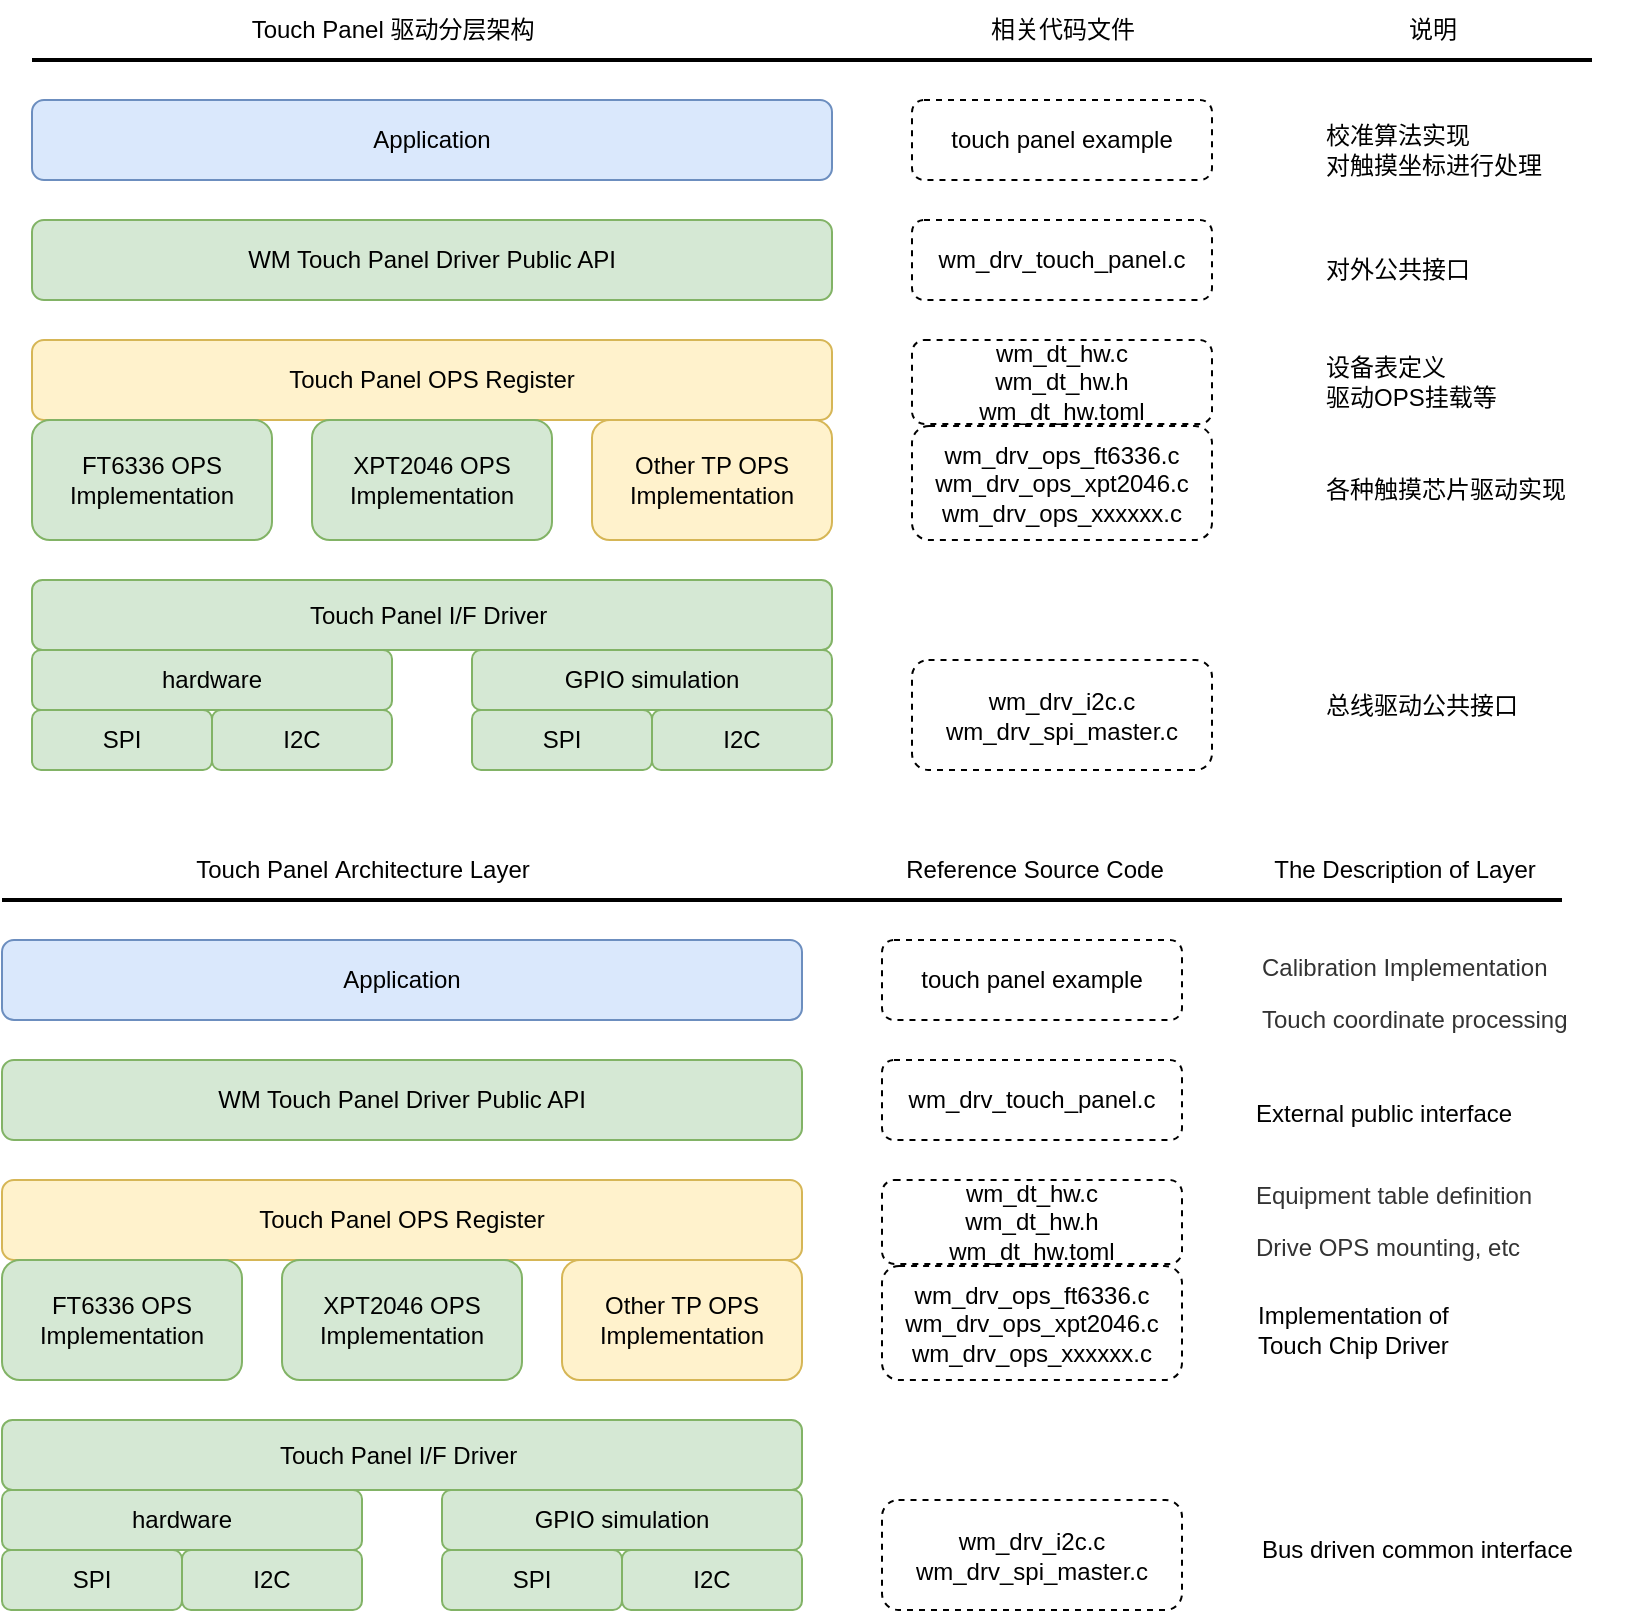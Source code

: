 <mxfile version="21.7.5" type="device">
  <diagram id="prtHgNgQTEPvFCAcTncT" name="Page-1">
    <mxGraphModel dx="933" dy="530" grid="0" gridSize="10" guides="1" tooltips="1" connect="1" arrows="1" fold="1" page="1" pageScale="1" pageWidth="827" pageHeight="1169" math="0" shadow="0">
      <root>
        <mxCell id="0" />
        <mxCell id="1" parent="0" />
        <mxCell id="5UiWwszeNNdzOxaOKwMR-2" value="Application" style="rounded=1;whiteSpace=wrap;html=1;fillColor=#dae8fc;strokeColor=#6c8ebf;" parent="1" vertex="1">
          <mxGeometry x="27" y="239" width="400" height="40" as="geometry" />
        </mxCell>
        <mxCell id="5UiWwszeNNdzOxaOKwMR-3" value="WM Touch Panel Driver Public API" style="rounded=1;whiteSpace=wrap;html=1;fillColor=#d5e8d4;strokeColor=#82b366;" parent="1" vertex="1">
          <mxGeometry x="27" y="299" width="400" height="40" as="geometry" />
        </mxCell>
        <mxCell id="5UiWwszeNNdzOxaOKwMR-4" value="Touch Panel OPS Register" style="rounded=1;whiteSpace=wrap;html=1;fillColor=#fff2cc;strokeColor=#d6b656;" parent="1" vertex="1">
          <mxGeometry x="27" y="359" width="400" height="40" as="geometry" />
        </mxCell>
        <mxCell id="5UiWwszeNNdzOxaOKwMR-5" value="FT6336 OPS&lt;br&gt;Implementation" style="rounded=1;whiteSpace=wrap;html=1;fillColor=#d5e8d4;strokeColor=#82b366;" parent="1" vertex="1">
          <mxGeometry x="27" y="399" width="120" height="60" as="geometry" />
        </mxCell>
        <mxCell id="5UiWwszeNNdzOxaOKwMR-6" value="XPT2046 OPS&lt;br style=&quot;border-color: var(--border-color);&quot;&gt;Implementation" style="rounded=1;whiteSpace=wrap;html=1;fillColor=#d5e8d4;strokeColor=#82b366;" parent="1" vertex="1">
          <mxGeometry x="167" y="399" width="120" height="60" as="geometry" />
        </mxCell>
        <mxCell id="5UiWwszeNNdzOxaOKwMR-7" value="Other TP OPS&lt;br&gt;Implementation" style="rounded=1;whiteSpace=wrap;html=1;fillColor=#fff2cc;strokeColor=#d6b656;glass=0;shadow=0;" parent="1" vertex="1">
          <mxGeometry x="307" y="399" width="120" height="60" as="geometry" />
        </mxCell>
        <mxCell id="5UiWwszeNNdzOxaOKwMR-8" value="Touch Panel I/F Driver&amp;nbsp;" style="rounded=1;whiteSpace=wrap;html=1;fillColor=#d5e8d4;strokeColor=#82b366;" parent="1" vertex="1">
          <mxGeometry x="27" y="479" width="400" height="35" as="geometry" />
        </mxCell>
        <mxCell id="5UiWwszeNNdzOxaOKwMR-9" value="hardware" style="rounded=1;whiteSpace=wrap;html=1;fillColor=#d5e8d4;strokeColor=#82b366;" parent="1" vertex="1">
          <mxGeometry x="27" y="514" width="180" height="30" as="geometry" />
        </mxCell>
        <mxCell id="5UiWwszeNNdzOxaOKwMR-10" value="SPI" style="rounded=1;whiteSpace=wrap;html=1;fillColor=#d5e8d4;strokeColor=#82b366;" parent="1" vertex="1">
          <mxGeometry x="27" y="544" width="90" height="30" as="geometry" />
        </mxCell>
        <mxCell id="5UiWwszeNNdzOxaOKwMR-13" value="I2C" style="rounded=1;whiteSpace=wrap;html=1;fillColor=#d5e8d4;strokeColor=#82b366;" parent="1" vertex="1">
          <mxGeometry x="117" y="544" width="90" height="30" as="geometry" />
        </mxCell>
        <mxCell id="5UiWwszeNNdzOxaOKwMR-14" value="GPIO simulation" style="rounded=1;whiteSpace=wrap;html=1;fillColor=#d5e8d4;strokeColor=#82b366;" parent="1" vertex="1">
          <mxGeometry x="247" y="514" width="180" height="30" as="geometry" />
        </mxCell>
        <mxCell id="5UiWwszeNNdzOxaOKwMR-15" value="SPI" style="rounded=1;whiteSpace=wrap;html=1;fillColor=#d5e8d4;strokeColor=#82b366;" parent="1" vertex="1">
          <mxGeometry x="247" y="544" width="90" height="30" as="geometry" />
        </mxCell>
        <mxCell id="5UiWwszeNNdzOxaOKwMR-16" value="I2C" style="rounded=1;whiteSpace=wrap;html=1;fillColor=#d5e8d4;strokeColor=#82b366;" parent="1" vertex="1">
          <mxGeometry x="337" y="544" width="90" height="30" as="geometry" />
        </mxCell>
        <mxCell id="5UiWwszeNNdzOxaOKwMR-17" value="校准算法实现&lt;br&gt;对触摸坐标进行处理" style="text;html=1;align=left;verticalAlign=middle;resizable=0;points=[];autosize=1;strokeColor=none;fillColor=none;" parent="1" vertex="1">
          <mxGeometry x="672" y="244" width="130" height="40" as="geometry" />
        </mxCell>
        <mxCell id="5UiWwszeNNdzOxaOKwMR-18" value="wm_drv_touch_panel.c" style="rounded=1;whiteSpace=wrap;html=1;dashed=1;" parent="1" vertex="1">
          <mxGeometry x="467" y="299" width="150" height="40" as="geometry" />
        </mxCell>
        <mxCell id="5UiWwszeNNdzOxaOKwMR-20" value="wm_dt_hw.c&lt;br&gt;wm_dt_hw.h&lt;br&gt;wm_dt_hw.toml" style="rounded=1;whiteSpace=wrap;html=1;dashed=1;" parent="1" vertex="1">
          <mxGeometry x="467" y="359" width="150" height="42" as="geometry" />
        </mxCell>
        <mxCell id="5UiWwszeNNdzOxaOKwMR-21" value="wm_drv_ops_ft6336.c&lt;br&gt;wm_drv_ops_xpt2046.c&lt;br&gt;wm_drv_ops_xxxxxx.c" style="rounded=1;whiteSpace=wrap;html=1;dashed=1;" parent="1" vertex="1">
          <mxGeometry x="467" y="402" width="150" height="57" as="geometry" />
        </mxCell>
        <mxCell id="5UiWwszeNNdzOxaOKwMR-22" value="对外公共接口" style="text;html=1;align=left;verticalAlign=middle;resizable=0;points=[];autosize=1;strokeColor=none;fillColor=none;" parent="1" vertex="1">
          <mxGeometry x="672" y="309" width="100" height="30" as="geometry" />
        </mxCell>
        <mxCell id="5UiWwszeNNdzOxaOKwMR-23" value="设备表定义&lt;br&gt;驱动OPS挂载等" style="text;html=1;align=left;verticalAlign=middle;resizable=0;points=[];autosize=1;strokeColor=none;fillColor=none;" parent="1" vertex="1">
          <mxGeometry x="672" y="359" width="103" height="41" as="geometry" />
        </mxCell>
        <mxCell id="5UiWwszeNNdzOxaOKwMR-24" value="各种触摸芯片驱动实现" style="text;html=1;align=left;verticalAlign=middle;resizable=0;points=[];autosize=1;strokeColor=none;fillColor=none;" parent="1" vertex="1">
          <mxGeometry x="672" y="419" width="140" height="30" as="geometry" />
        </mxCell>
        <mxCell id="5UiWwszeNNdzOxaOKwMR-25" value="wm_drv_i2c.c&lt;br&gt;wm_drv_spi_master.c" style="rounded=1;whiteSpace=wrap;html=1;dashed=1;" parent="1" vertex="1">
          <mxGeometry x="467" y="519" width="150" height="55" as="geometry" />
        </mxCell>
        <mxCell id="5UiWwszeNNdzOxaOKwMR-26" value="总线驱动公共接口" style="text;html=1;align=left;verticalAlign=middle;resizable=0;points=[];autosize=1;strokeColor=none;fillColor=none;" parent="1" vertex="1">
          <mxGeometry x="672" y="526.5" width="120" height="30" as="geometry" />
        </mxCell>
        <mxCell id="5UiWwszeNNdzOxaOKwMR-27" value="touch panel example" style="rounded=1;whiteSpace=wrap;html=1;dashed=1;" parent="1" vertex="1">
          <mxGeometry x="467" y="239" width="150" height="40" as="geometry" />
        </mxCell>
        <mxCell id="5UiWwszeNNdzOxaOKwMR-29" value="" style="endArrow=none;html=1;rounded=0;strokeWidth=2;" parent="1" edge="1">
          <mxGeometry width="50" height="50" relative="1" as="geometry">
            <mxPoint x="27" y="219" as="sourcePoint" />
            <mxPoint x="807" y="219" as="targetPoint" />
          </mxGeometry>
        </mxCell>
        <mxCell id="5UiWwszeNNdzOxaOKwMR-30" value="Touch Panel 驱动分层架构" style="text;html=1;align=center;verticalAlign=middle;resizable=0;points=[];autosize=1;strokeColor=none;fillColor=none;" parent="1" vertex="1">
          <mxGeometry x="127" y="189" width="160" height="30" as="geometry" />
        </mxCell>
        <mxCell id="5UiWwszeNNdzOxaOKwMR-31" value="相关代码文件" style="text;html=1;align=center;verticalAlign=middle;resizable=0;points=[];autosize=1;strokeColor=none;fillColor=none;" parent="1" vertex="1">
          <mxGeometry x="492" y="189" width="100" height="30" as="geometry" />
        </mxCell>
        <mxCell id="5UiWwszeNNdzOxaOKwMR-32" value="说明" style="text;html=1;align=center;verticalAlign=middle;resizable=0;points=[];autosize=1;strokeColor=none;fillColor=none;" parent="1" vertex="1">
          <mxGeometry x="702" y="189" width="50" height="30" as="geometry" />
        </mxCell>
        <mxCell id="mbPwy6CZyMuL-bygkq4x-1" value="Application" style="rounded=1;whiteSpace=wrap;html=1;fillColor=#dae8fc;strokeColor=#6c8ebf;" vertex="1" parent="1">
          <mxGeometry x="12" y="659" width="400" height="40" as="geometry" />
        </mxCell>
        <mxCell id="mbPwy6CZyMuL-bygkq4x-2" value="WM Touch Panel Driver Public API" style="rounded=1;whiteSpace=wrap;html=1;fillColor=#d5e8d4;strokeColor=#82b366;" vertex="1" parent="1">
          <mxGeometry x="12" y="719" width="400" height="40" as="geometry" />
        </mxCell>
        <mxCell id="mbPwy6CZyMuL-bygkq4x-3" value="Touch Panel OPS Register" style="rounded=1;whiteSpace=wrap;html=1;fillColor=#fff2cc;strokeColor=#d6b656;" vertex="1" parent="1">
          <mxGeometry x="12" y="779" width="400" height="40" as="geometry" />
        </mxCell>
        <mxCell id="mbPwy6CZyMuL-bygkq4x-4" value="FT6336 OPS&lt;br&gt;Implementation" style="rounded=1;whiteSpace=wrap;html=1;fillColor=#d5e8d4;strokeColor=#82b366;" vertex="1" parent="1">
          <mxGeometry x="12" y="819" width="120" height="60" as="geometry" />
        </mxCell>
        <mxCell id="mbPwy6CZyMuL-bygkq4x-5" value="XPT2046 OPS&lt;br style=&quot;border-color: var(--border-color);&quot;&gt;Implementation" style="rounded=1;whiteSpace=wrap;html=1;fillColor=#d5e8d4;strokeColor=#82b366;" vertex="1" parent="1">
          <mxGeometry x="152" y="819" width="120" height="60" as="geometry" />
        </mxCell>
        <mxCell id="mbPwy6CZyMuL-bygkq4x-6" value="Other TP OPS&lt;br&gt;Implementation" style="rounded=1;whiteSpace=wrap;html=1;fillColor=#fff2cc;strokeColor=#d6b656;glass=0;shadow=0;" vertex="1" parent="1">
          <mxGeometry x="292" y="819" width="120" height="60" as="geometry" />
        </mxCell>
        <mxCell id="mbPwy6CZyMuL-bygkq4x-7" value="Touch Panel I/F Driver&amp;nbsp;" style="rounded=1;whiteSpace=wrap;html=1;fillColor=#d5e8d4;strokeColor=#82b366;" vertex="1" parent="1">
          <mxGeometry x="12" y="899" width="400" height="35" as="geometry" />
        </mxCell>
        <mxCell id="mbPwy6CZyMuL-bygkq4x-8" value="hardware" style="rounded=1;whiteSpace=wrap;html=1;fillColor=#d5e8d4;strokeColor=#82b366;" vertex="1" parent="1">
          <mxGeometry x="12" y="934" width="180" height="30" as="geometry" />
        </mxCell>
        <mxCell id="mbPwy6CZyMuL-bygkq4x-9" value="SPI" style="rounded=1;whiteSpace=wrap;html=1;fillColor=#d5e8d4;strokeColor=#82b366;" vertex="1" parent="1">
          <mxGeometry x="12" y="964" width="90" height="30" as="geometry" />
        </mxCell>
        <mxCell id="mbPwy6CZyMuL-bygkq4x-10" value="I2C" style="rounded=1;whiteSpace=wrap;html=1;fillColor=#d5e8d4;strokeColor=#82b366;" vertex="1" parent="1">
          <mxGeometry x="102" y="964" width="90" height="30" as="geometry" />
        </mxCell>
        <mxCell id="mbPwy6CZyMuL-bygkq4x-11" value="GPIO simulation" style="rounded=1;whiteSpace=wrap;html=1;fillColor=#d5e8d4;strokeColor=#82b366;" vertex="1" parent="1">
          <mxGeometry x="232" y="934" width="180" height="30" as="geometry" />
        </mxCell>
        <mxCell id="mbPwy6CZyMuL-bygkq4x-12" value="SPI" style="rounded=1;whiteSpace=wrap;html=1;fillColor=#d5e8d4;strokeColor=#82b366;" vertex="1" parent="1">
          <mxGeometry x="232" y="964" width="90" height="30" as="geometry" />
        </mxCell>
        <mxCell id="mbPwy6CZyMuL-bygkq4x-13" value="I2C" style="rounded=1;whiteSpace=wrap;html=1;fillColor=#d5e8d4;strokeColor=#82b366;" vertex="1" parent="1">
          <mxGeometry x="322" y="964" width="90" height="30" as="geometry" />
        </mxCell>
        <mxCell id="mbPwy6CZyMuL-bygkq4x-14" value="&lt;p style=&quot;box-sizing: inherit; margin: 0px; line-height: 26px; color: rgb(51, 51, 51); font-family: sans-serif; background-color: rgb(255, 255, 255);&quot; class=&quot;trans-content&quot;&gt;&lt;font style=&quot;font-size: 12px;&quot;&gt;Calibration Implementation&lt;/font&gt;&lt;/p&gt;&lt;p style=&quot;box-sizing: inherit; margin: 0px; line-height: 26px; color: rgb(51, 51, 51); font-family: sans-serif; background-color: rgb(255, 255, 255);&quot; class=&quot;trans-content&quot;&gt;&lt;font style=&quot;font-size: 12px;&quot;&gt;Touch coordinate processing&lt;/font&gt;&lt;/p&gt;" style="text;html=1;align=left;verticalAlign=middle;resizable=0;points=[];autosize=1;strokeColor=none;fillColor=none;" vertex="1" parent="1">
          <mxGeometry x="639.5" y="653" width="183" height="64" as="geometry" />
        </mxCell>
        <mxCell id="mbPwy6CZyMuL-bygkq4x-15" value="wm_drv_touch_panel.c" style="rounded=1;whiteSpace=wrap;html=1;dashed=1;" vertex="1" parent="1">
          <mxGeometry x="452" y="719" width="150" height="40" as="geometry" />
        </mxCell>
        <mxCell id="mbPwy6CZyMuL-bygkq4x-16" value="wm_dt_hw.c&lt;br&gt;wm_dt_hw.h&lt;br&gt;wm_dt_hw.toml" style="rounded=1;whiteSpace=wrap;html=1;dashed=1;" vertex="1" parent="1">
          <mxGeometry x="452" y="779" width="150" height="42" as="geometry" />
        </mxCell>
        <mxCell id="mbPwy6CZyMuL-bygkq4x-17" value="wm_drv_ops_ft6336.c&lt;br&gt;wm_drv_ops_xpt2046.c&lt;br&gt;wm_drv_ops_xxxxxx.c" style="rounded=1;whiteSpace=wrap;html=1;dashed=1;" vertex="1" parent="1">
          <mxGeometry x="452" y="822" width="150" height="57" as="geometry" />
        </mxCell>
        <mxCell id="mbPwy6CZyMuL-bygkq4x-18" value="External public interface" style="text;html=1;align=left;verticalAlign=middle;resizable=0;points=[];autosize=1;strokeColor=none;fillColor=none;" vertex="1" parent="1">
          <mxGeometry x="636.5" y="733" width="146" height="26" as="geometry" />
        </mxCell>
        <mxCell id="mbPwy6CZyMuL-bygkq4x-19" value="&lt;p style=&quot;box-sizing: inherit; margin: 0px; line-height: 26px; color: rgb(51, 51, 51); font-family: sans-serif; background-color: rgb(255, 255, 255);&quot; class=&quot;trans-content&quot;&gt;&lt;font style=&quot;font-size: 12px;&quot;&gt;Equipment table definition&lt;/font&gt;&lt;/p&gt;&lt;p style=&quot;box-sizing: inherit; margin: 0px; line-height: 26px; color: rgb(51, 51, 51); font-family: sans-serif; background-color: rgb(255, 255, 255);&quot; class=&quot;trans-content&quot;&gt;&lt;font style=&quot;font-size: 12px;&quot;&gt;Drive OPS mounting, etc&lt;/font&gt;&lt;/p&gt;" style="text;html=1;align=left;verticalAlign=middle;resizable=0;points=[];autosize=1;strokeColor=none;fillColor=none;" vertex="1" parent="1">
          <mxGeometry x="636.5" y="767" width="171" height="64" as="geometry" />
        </mxCell>
        <mxCell id="mbPwy6CZyMuL-bygkq4x-20" value="Implementation of &lt;br&gt;Touch Chip Driver" style="text;html=1;align=left;verticalAlign=middle;resizable=0;points=[];autosize=1;strokeColor=none;fillColor=none;" vertex="1" parent="1">
          <mxGeometry x="638" y="833" width="113" height="41" as="geometry" />
        </mxCell>
        <mxCell id="mbPwy6CZyMuL-bygkq4x-21" value="wm_drv_i2c.c&lt;br&gt;wm_drv_spi_master.c" style="rounded=1;whiteSpace=wrap;html=1;dashed=1;" vertex="1" parent="1">
          <mxGeometry x="452" y="939" width="150" height="55" as="geometry" />
        </mxCell>
        <mxCell id="mbPwy6CZyMuL-bygkq4x-22" value="Bus driven common interface" style="text;html=1;align=left;verticalAlign=middle;resizable=0;points=[];autosize=1;strokeColor=none;fillColor=none;" vertex="1" parent="1">
          <mxGeometry x="639.5" y="951" width="173" height="26" as="geometry" />
        </mxCell>
        <mxCell id="mbPwy6CZyMuL-bygkq4x-23" value="touch panel example" style="rounded=1;whiteSpace=wrap;html=1;dashed=1;" vertex="1" parent="1">
          <mxGeometry x="452" y="659" width="150" height="40" as="geometry" />
        </mxCell>
        <mxCell id="mbPwy6CZyMuL-bygkq4x-24" value="" style="endArrow=none;html=1;rounded=0;strokeWidth=2;" edge="1" parent="1">
          <mxGeometry width="50" height="50" relative="1" as="geometry">
            <mxPoint x="12" y="639" as="sourcePoint" />
            <mxPoint x="792" y="639" as="targetPoint" />
          </mxGeometry>
        </mxCell>
        <mxCell id="mbPwy6CZyMuL-bygkq4x-25" value="Touch Panel&amp;nbsp;Architecture&amp;nbsp;Layer" style="text;html=1;align=center;verticalAlign=middle;resizable=0;points=[];autosize=1;strokeColor=none;fillColor=none;" vertex="1" parent="1">
          <mxGeometry x="100" y="611" width="184" height="26" as="geometry" />
        </mxCell>
        <mxCell id="mbPwy6CZyMuL-bygkq4x-26" value="Reference Source Code" style="text;html=1;align=center;verticalAlign=middle;resizable=0;points=[];autosize=1;strokeColor=none;fillColor=none;" vertex="1" parent="1">
          <mxGeometry x="454" y="611" width="147" height="26" as="geometry" />
        </mxCell>
        <mxCell id="mbPwy6CZyMuL-bygkq4x-27" value="The Description of Layer" style="text;html=1;align=center;verticalAlign=middle;resizable=0;points=[];autosize=1;strokeColor=none;fillColor=none;" vertex="1" parent="1">
          <mxGeometry x="638" y="611" width="149" height="26" as="geometry" />
        </mxCell>
      </root>
    </mxGraphModel>
  </diagram>
</mxfile>
